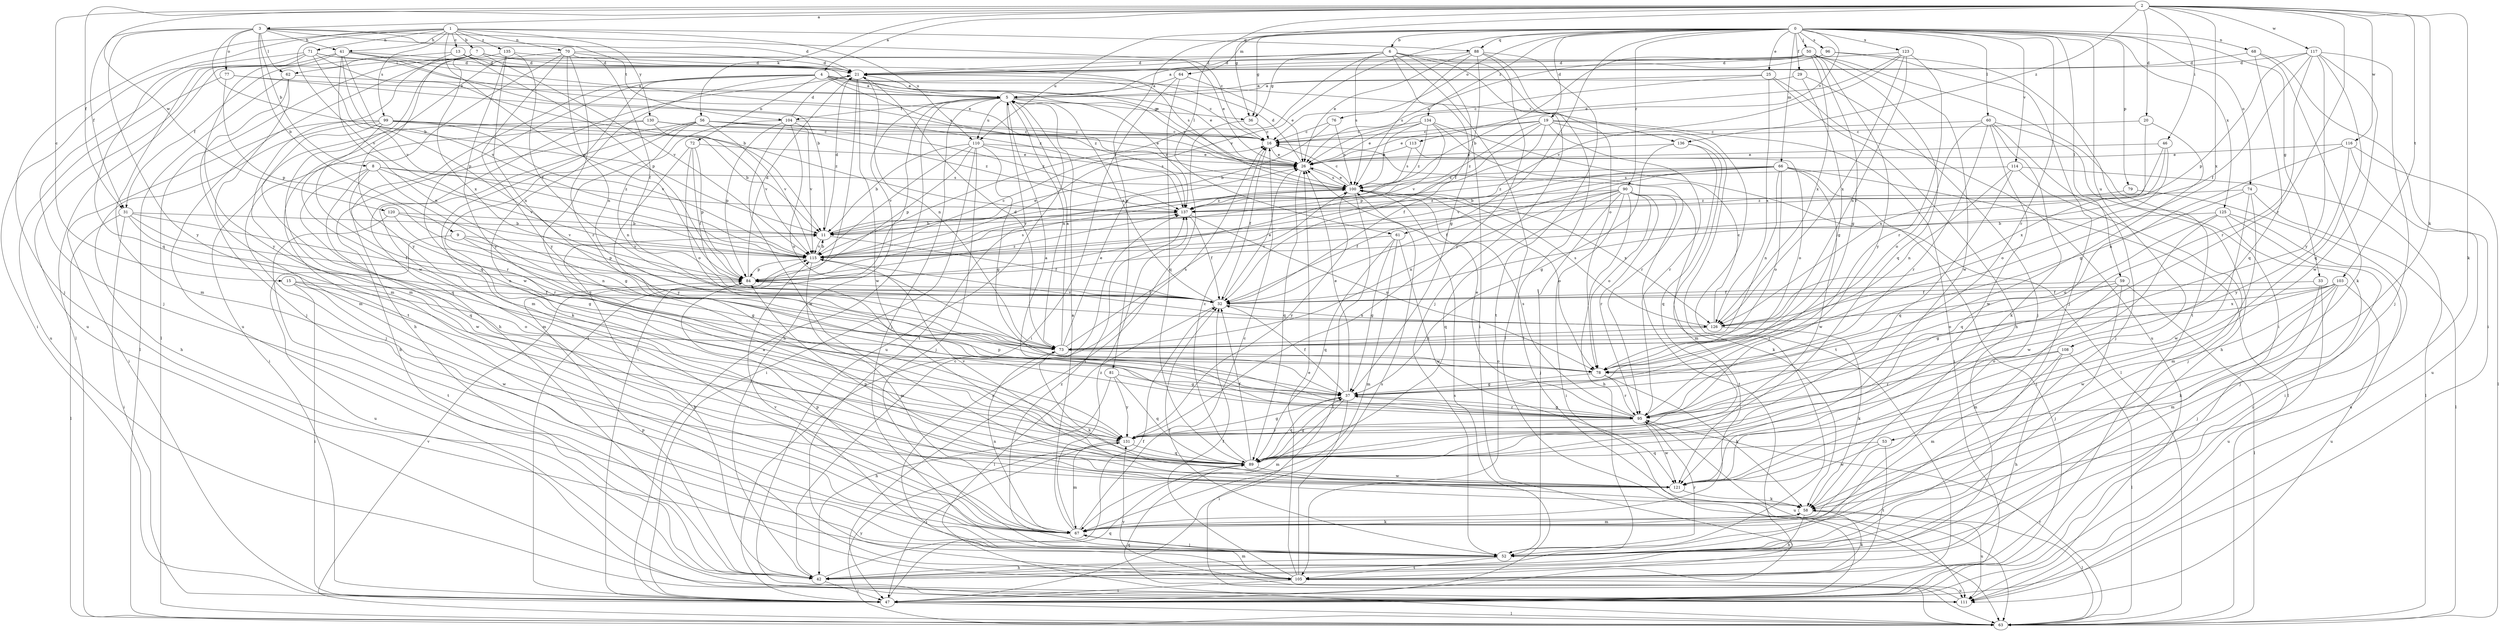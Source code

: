 strict digraph  {
0;
1;
2;
3;
4;
5;
6;
7;
8;
9;
11;
13;
15;
16;
19;
20;
21;
25;
26;
29;
31;
32;
33;
36;
37;
41;
42;
46;
47;
50;
52;
53;
56;
58;
59;
60;
61;
62;
63;
64;
66;
67;
68;
70;
71;
72;
73;
74;
76;
77;
78;
79;
81;
84;
88;
89;
90;
95;
96;
99;
100;
103;
104;
105;
108;
110;
111;
113;
114;
115;
116;
117;
120;
121;
123;
125;
126;
130;
131;
134;
135;
136;
137;
0 -> 6  [label=b];
0 -> 19  [label=d];
0 -> 25  [label=e];
0 -> 29  [label=f];
0 -> 33  [label=g];
0 -> 36  [label=g];
0 -> 50  [label=j];
0 -> 59  [label=l];
0 -> 60  [label=l];
0 -> 61  [label=l];
0 -> 64  [label=m];
0 -> 66  [label=m];
0 -> 68  [label=n];
0 -> 74  [label=o];
0 -> 76  [label=o];
0 -> 79  [label=p];
0 -> 81  [label=p];
0 -> 88  [label=q];
0 -> 90  [label=r];
0 -> 95  [label=r];
0 -> 96  [label=s];
0 -> 108  [label=u];
0 -> 110  [label=u];
0 -> 113  [label=v];
0 -> 114  [label=v];
0 -> 115  [label=v];
0 -> 123  [label=x];
0 -> 125  [label=x];
0 -> 134  [label=z];
1 -> 7  [label=b];
1 -> 13  [label=c];
1 -> 41  [label=h];
1 -> 52  [label=j];
1 -> 70  [label=n];
1 -> 71  [label=n];
1 -> 84  [label=p];
1 -> 88  [label=q];
1 -> 89  [label=q];
1 -> 99  [label=s];
1 -> 110  [label=u];
1 -> 115  [label=v];
1 -> 130  [label=y];
1 -> 135  [label=z];
2 -> 3  [label=a];
2 -> 4  [label=a];
2 -> 15  [label=c];
2 -> 20  [label=d];
2 -> 31  [label=f];
2 -> 36  [label=g];
2 -> 46  [label=i];
2 -> 53  [label=k];
2 -> 56  [label=k];
2 -> 58  [label=k];
2 -> 61  [label=l];
2 -> 95  [label=r];
2 -> 103  [label=t];
2 -> 116  [label=w];
2 -> 117  [label=w];
2 -> 120  [label=w];
2 -> 126  [label=x];
2 -> 136  [label=z];
3 -> 8  [label=b];
3 -> 9  [label=b];
3 -> 11  [label=b];
3 -> 16  [label=c];
3 -> 21  [label=d];
3 -> 31  [label=f];
3 -> 41  [label=h];
3 -> 62  [label=l];
3 -> 77  [label=o];
3 -> 104  [label=t];
3 -> 131  [label=y];
4 -> 5  [label=a];
4 -> 16  [label=c];
4 -> 26  [label=e];
4 -> 42  [label=h];
4 -> 67  [label=m];
4 -> 72  [label=n];
4 -> 89  [label=q];
4 -> 100  [label=s];
4 -> 121  [label=w];
4 -> 136  [label=z];
4 -> 137  [label=z];
5 -> 36  [label=g];
5 -> 42  [label=h];
5 -> 47  [label=i];
5 -> 52  [label=j];
5 -> 73  [label=n];
5 -> 104  [label=t];
5 -> 105  [label=t];
5 -> 110  [label=u];
5 -> 111  [label=u];
5 -> 137  [label=z];
6 -> 21  [label=d];
6 -> 36  [label=g];
6 -> 37  [label=g];
6 -> 47  [label=i];
6 -> 52  [label=j];
6 -> 62  [label=l];
6 -> 63  [label=l];
6 -> 78  [label=o];
6 -> 100  [label=s];
6 -> 115  [label=v];
7 -> 21  [label=d];
7 -> 31  [label=f];
7 -> 63  [label=l];
7 -> 100  [label=s];
7 -> 111  [label=u];
7 -> 115  [label=v];
7 -> 126  [label=x];
7 -> 131  [label=y];
8 -> 37  [label=g];
8 -> 89  [label=q];
8 -> 95  [label=r];
8 -> 100  [label=s];
8 -> 115  [label=v];
8 -> 121  [label=w];
8 -> 137  [label=z];
9 -> 37  [label=g];
9 -> 84  [label=p];
9 -> 111  [label=u];
9 -> 115  [label=v];
11 -> 21  [label=d];
11 -> 26  [label=e];
11 -> 32  [label=f];
11 -> 115  [label=v];
13 -> 21  [label=d];
13 -> 26  [label=e];
13 -> 63  [label=l];
13 -> 67  [label=m];
13 -> 84  [label=p];
15 -> 32  [label=f];
15 -> 47  [label=i];
15 -> 78  [label=o];
15 -> 121  [label=w];
16 -> 26  [label=e];
16 -> 32  [label=f];
19 -> 16  [label=c];
19 -> 26  [label=e];
19 -> 32  [label=f];
19 -> 47  [label=i];
19 -> 52  [label=j];
19 -> 84  [label=p];
19 -> 95  [label=r];
19 -> 105  [label=t];
19 -> 137  [label=z];
20 -> 16  [label=c];
20 -> 37  [label=g];
20 -> 126  [label=x];
21 -> 5  [label=a];
21 -> 42  [label=h];
21 -> 47  [label=i];
21 -> 73  [label=n];
21 -> 121  [label=w];
25 -> 5  [label=a];
25 -> 16  [label=c];
25 -> 42  [label=h];
25 -> 111  [label=u];
25 -> 126  [label=x];
26 -> 21  [label=d];
26 -> 89  [label=q];
26 -> 100  [label=s];
29 -> 5  [label=a];
29 -> 37  [label=g];
29 -> 52  [label=j];
31 -> 11  [label=b];
31 -> 32  [label=f];
31 -> 37  [label=g];
31 -> 47  [label=i];
31 -> 63  [label=l];
31 -> 73  [label=n];
32 -> 5  [label=a];
32 -> 26  [label=e];
32 -> 63  [label=l];
32 -> 126  [label=x];
33 -> 32  [label=f];
33 -> 67  [label=m];
33 -> 111  [label=u];
36 -> 16  [label=c];
36 -> 47  [label=i];
37 -> 26  [label=e];
37 -> 32  [label=f];
37 -> 47  [label=i];
37 -> 67  [label=m];
37 -> 89  [label=q];
37 -> 95  [label=r];
41 -> 11  [label=b];
41 -> 21  [label=d];
41 -> 26  [label=e];
41 -> 67  [label=m];
41 -> 73  [label=n];
41 -> 84  [label=p];
41 -> 111  [label=u];
41 -> 115  [label=v];
42 -> 11  [label=b];
42 -> 16  [label=c];
42 -> 32  [label=f];
42 -> 47  [label=i];
42 -> 84  [label=p];
46 -> 26  [label=e];
46 -> 78  [label=o];
46 -> 115  [label=v];
46 -> 126  [label=x];
47 -> 5  [label=a];
47 -> 63  [label=l];
47 -> 89  [label=q];
47 -> 100  [label=s];
50 -> 5  [label=a];
50 -> 11  [label=b];
50 -> 21  [label=d];
50 -> 37  [label=g];
50 -> 47  [label=i];
50 -> 89  [label=q];
50 -> 121  [label=w];
50 -> 126  [label=x];
50 -> 131  [label=y];
52 -> 32  [label=f];
52 -> 42  [label=h];
52 -> 95  [label=r];
52 -> 105  [label=t];
52 -> 115  [label=v];
52 -> 137  [label=z];
53 -> 89  [label=q];
53 -> 105  [label=t];
53 -> 121  [label=w];
56 -> 16  [label=c];
56 -> 26  [label=e];
56 -> 42  [label=h];
56 -> 58  [label=k];
56 -> 67  [label=m];
56 -> 73  [label=n];
56 -> 115  [label=v];
56 -> 137  [label=z];
58 -> 42  [label=h];
58 -> 63  [label=l];
58 -> 67  [label=m];
58 -> 111  [label=u];
59 -> 32  [label=f];
59 -> 52  [label=j];
59 -> 63  [label=l];
59 -> 67  [label=m];
59 -> 78  [label=o];
60 -> 16  [label=c];
60 -> 42  [label=h];
60 -> 52  [label=j];
60 -> 58  [label=k];
60 -> 78  [label=o];
60 -> 95  [label=r];
60 -> 121  [label=w];
61 -> 37  [label=g];
61 -> 67  [label=m];
61 -> 89  [label=q];
61 -> 115  [label=v];
61 -> 121  [label=w];
62 -> 5  [label=a];
62 -> 52  [label=j];
62 -> 63  [label=l];
62 -> 67  [label=m];
63 -> 89  [label=q];
63 -> 95  [label=r];
63 -> 115  [label=v];
63 -> 131  [label=y];
64 -> 5  [label=a];
64 -> 26  [label=e];
64 -> 47  [label=i];
64 -> 89  [label=q];
66 -> 11  [label=b];
66 -> 32  [label=f];
66 -> 47  [label=i];
66 -> 63  [label=l];
66 -> 73  [label=n];
66 -> 78  [label=o];
66 -> 100  [label=s];
66 -> 115  [label=v];
66 -> 121  [label=w];
66 -> 137  [label=z];
67 -> 5  [label=a];
67 -> 16  [label=c];
67 -> 52  [label=j];
67 -> 58  [label=k];
67 -> 73  [label=n];
67 -> 84  [label=p];
67 -> 137  [label=z];
68 -> 21  [label=d];
68 -> 47  [label=i];
68 -> 58  [label=k];
68 -> 89  [label=q];
70 -> 21  [label=d];
70 -> 26  [label=e];
70 -> 32  [label=f];
70 -> 73  [label=n];
70 -> 95  [label=r];
70 -> 105  [label=t];
70 -> 121  [label=w];
70 -> 131  [label=y];
71 -> 11  [label=b];
71 -> 21  [label=d];
71 -> 47  [label=i];
71 -> 52  [label=j];
71 -> 100  [label=s];
71 -> 115  [label=v];
71 -> 131  [label=y];
72 -> 26  [label=e];
72 -> 32  [label=f];
72 -> 78  [label=o];
72 -> 84  [label=p];
72 -> 131  [label=y];
73 -> 5  [label=a];
73 -> 21  [label=d];
73 -> 26  [label=e];
73 -> 58  [label=k];
73 -> 78  [label=o];
73 -> 100  [label=s];
74 -> 63  [label=l];
74 -> 67  [label=m];
74 -> 89  [label=q];
74 -> 121  [label=w];
74 -> 137  [label=z];
76 -> 11  [label=b];
76 -> 16  [label=c];
76 -> 100  [label=s];
77 -> 5  [label=a];
77 -> 84  [label=p];
77 -> 111  [label=u];
77 -> 137  [label=z];
78 -> 37  [label=g];
78 -> 58  [label=k];
78 -> 95  [label=r];
79 -> 47  [label=i];
79 -> 137  [label=z];
81 -> 37  [label=g];
81 -> 42  [label=h];
81 -> 89  [label=q];
81 -> 131  [label=y];
84 -> 21  [label=d];
84 -> 32  [label=f];
84 -> 100  [label=s];
84 -> 137  [label=z];
88 -> 21  [label=d];
88 -> 26  [label=e];
88 -> 32  [label=f];
88 -> 63  [label=l];
88 -> 100  [label=s];
88 -> 105  [label=t];
88 -> 131  [label=y];
89 -> 16  [label=c];
89 -> 32  [label=f];
89 -> 37  [label=g];
89 -> 115  [label=v];
89 -> 121  [label=w];
90 -> 32  [label=f];
90 -> 42  [label=h];
90 -> 47  [label=i];
90 -> 52  [label=j];
90 -> 58  [label=k];
90 -> 73  [label=n];
90 -> 78  [label=o];
90 -> 89  [label=q];
90 -> 95  [label=r];
90 -> 105  [label=t];
90 -> 137  [label=z];
95 -> 5  [label=a];
95 -> 26  [label=e];
95 -> 37  [label=g];
95 -> 84  [label=p];
95 -> 100  [label=s];
95 -> 111  [label=u];
95 -> 121  [label=w];
95 -> 131  [label=y];
96 -> 21  [label=d];
96 -> 26  [label=e];
96 -> 52  [label=j];
96 -> 105  [label=t];
99 -> 11  [label=b];
99 -> 16  [label=c];
99 -> 42  [label=h];
99 -> 47  [label=i];
99 -> 89  [label=q];
99 -> 95  [label=r];
99 -> 115  [label=v];
99 -> 137  [label=z];
100 -> 16  [label=c];
100 -> 26  [label=e];
100 -> 63  [label=l];
100 -> 78  [label=o];
100 -> 115  [label=v];
100 -> 126  [label=x];
100 -> 131  [label=y];
100 -> 137  [label=z];
103 -> 32  [label=f];
103 -> 37  [label=g];
103 -> 52  [label=j];
103 -> 58  [label=k];
103 -> 111  [label=u];
103 -> 121  [label=w];
103 -> 126  [label=x];
104 -> 16  [label=c];
104 -> 21  [label=d];
104 -> 78  [label=o];
104 -> 84  [label=p];
104 -> 89  [label=q];
104 -> 115  [label=v];
104 -> 121  [label=w];
105 -> 26  [label=e];
105 -> 32  [label=f];
105 -> 47  [label=i];
105 -> 58  [label=k];
105 -> 67  [label=m];
105 -> 100  [label=s];
105 -> 111  [label=u];
105 -> 137  [label=z];
108 -> 42  [label=h];
108 -> 63  [label=l];
108 -> 67  [label=m];
108 -> 78  [label=o];
108 -> 95  [label=r];
110 -> 11  [label=b];
110 -> 26  [label=e];
110 -> 37  [label=g];
110 -> 47  [label=i];
110 -> 52  [label=j];
110 -> 84  [label=p];
110 -> 100  [label=s];
110 -> 115  [label=v];
111 -> 131  [label=y];
113 -> 26  [label=e];
113 -> 78  [label=o];
113 -> 100  [label=s];
114 -> 52  [label=j];
114 -> 63  [label=l];
114 -> 73  [label=n];
114 -> 89  [label=q];
114 -> 100  [label=s];
115 -> 11  [label=b];
115 -> 16  [label=c];
115 -> 67  [label=m];
115 -> 84  [label=p];
116 -> 26  [label=e];
116 -> 63  [label=l];
116 -> 73  [label=n];
116 -> 111  [label=u];
116 -> 131  [label=y];
117 -> 21  [label=d];
117 -> 32  [label=f];
117 -> 52  [label=j];
117 -> 84  [label=p];
117 -> 89  [label=q];
117 -> 95  [label=r];
117 -> 121  [label=w];
117 -> 131  [label=y];
120 -> 11  [label=b];
120 -> 73  [label=n];
120 -> 105  [label=t];
120 -> 115  [label=v];
121 -> 58  [label=k];
121 -> 84  [label=p];
123 -> 21  [label=d];
123 -> 26  [label=e];
123 -> 73  [label=n];
123 -> 95  [label=r];
123 -> 115  [label=v];
123 -> 126  [label=x];
125 -> 11  [label=b];
125 -> 47  [label=i];
125 -> 52  [label=j];
125 -> 78  [label=o];
125 -> 111  [label=u];
125 -> 121  [label=w];
126 -> 16  [label=c];
126 -> 58  [label=k];
126 -> 73  [label=n];
126 -> 100  [label=s];
126 -> 115  [label=v];
130 -> 16  [label=c];
130 -> 47  [label=i];
130 -> 52  [label=j];
130 -> 115  [label=v];
130 -> 137  [label=z];
131 -> 37  [label=g];
131 -> 47  [label=i];
131 -> 67  [label=m];
131 -> 89  [label=q];
134 -> 16  [label=c];
134 -> 26  [label=e];
134 -> 63  [label=l];
134 -> 95  [label=r];
134 -> 100  [label=s];
134 -> 115  [label=v];
134 -> 137  [label=z];
135 -> 21  [label=d];
135 -> 32  [label=f];
135 -> 67  [label=m];
135 -> 73  [label=n];
135 -> 131  [label=y];
136 -> 26  [label=e];
136 -> 37  [label=g];
136 -> 67  [label=m];
136 -> 89  [label=q];
137 -> 11  [label=b];
137 -> 32  [label=f];
137 -> 78  [label=o];
}
